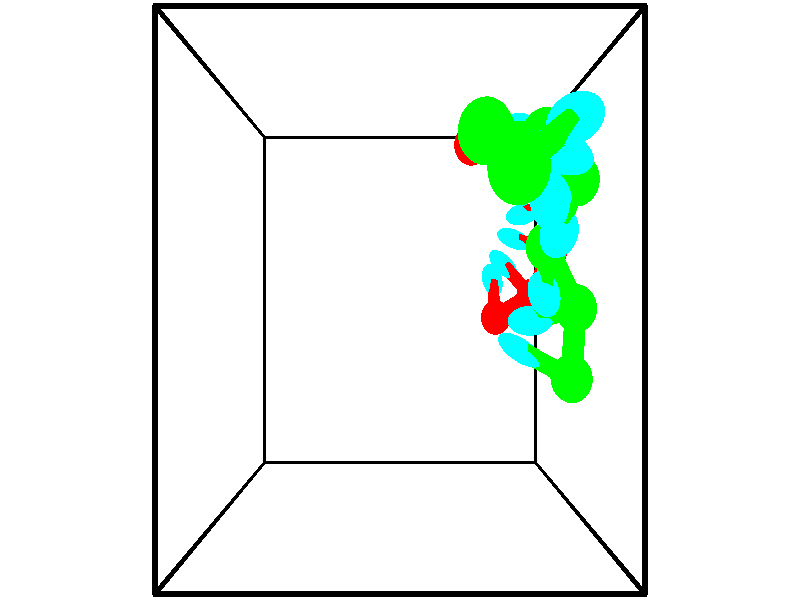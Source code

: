 // switches for output
#declare DRAW_BASES = 1; // possible values are 0, 1; only relevant for DNA ribbons
#declare DRAW_BASES_TYPE = 3; // possible values are 1, 2, 3; only relevant for DNA ribbons
#declare DRAW_FOG = 0; // set to 1 to enable fog

#include "colors.inc"

#include "transforms.inc"
background { rgb <1, 1, 1>}

#default {
   normal{
       ripples 0.25
       frequency 0.20
       turbulence 0.2
       lambda 5
   }
	finish {
		phong 0.1
		phong_size 40.
	}
}

// original window dimensions: 1024x640


// camera settings

camera {
	sky <-0, 1, 0>
	up <-0, 1, 0>
	right 1.6 * <1, 0, 0>
	location <2.5, 2.5, 11.1562>
	look_at <2.5, 2.5, 2.5>
	direction <0, 0, -8.6562>
	angle 67.0682
}


# declare cpy_camera_pos = <2.5, 2.5, 11.1562>;
# if (DRAW_FOG = 1)
fog {
	fog_type 2
	up vnormalize(cpy_camera_pos)
	color rgbt<1,1,1,0.3>
	distance 1e-5
	fog_alt 3e-3
	fog_offset 4
}
# end


// LIGHTS

# declare lum = 6;
global_settings {
	ambient_light rgb lum * <0.05, 0.05, 0.05>
	max_trace_level 15
}# declare cpy_direct_light_amount = 0.25;
light_source
{	1000 * <-1, -1, 1>,
	rgb lum * cpy_direct_light_amount
	parallel
}

light_source
{	1000 * <1, 1, -1>,
	rgb lum * cpy_direct_light_amount
	parallel
}

// strand 0

// nucleotide -1

// particle -1
sphere {
	<3.541614, 4.386975, 2.355836> 0.250000
	pigment { color rgbt <1,0,0,0> }
	no_shadow
}
cylinder {
	<3.904011, 4.538300, 2.279881>,  <4.121449, 4.629095, 2.234307>, 0.100000
	pigment { color rgbt <1,0,0,0> }
	no_shadow
}
cylinder {
	<3.904011, 4.538300, 2.279881>,  <3.541614, 4.386975, 2.355836>, 0.100000
	pigment { color rgbt <1,0,0,0> }
	no_shadow
}

// particle -1
sphere {
	<3.904011, 4.538300, 2.279881> 0.100000
	pigment { color rgbt <1,0,0,0> }
	no_shadow
}
sphere {
	0, 1
	scale<0.080000,0.200000,0.300000>
	matrix <0.112144, -0.647087, -0.754123,
		-0.408168, 0.661935, -0.628681,
		0.905992, 0.378312, -0.189888,
		4.175808, 4.651793, 2.222914>
	pigment { color rgbt <0,1,1,0> }
	no_shadow
}
cylinder {
	<3.634712, 4.547488, 1.668073>,  <3.541614, 4.386975, 2.355836>, 0.130000
	pigment { color rgbt <1,0,0,0> }
	no_shadow
}

// nucleotide -1

// particle -1
sphere {
	<3.634712, 4.547488, 1.668073> 0.250000
	pigment { color rgbt <1,0,0,0> }
	no_shadow
}
cylinder {
	<4.010807, 4.497528, 1.794788>,  <4.236464, 4.467552, 1.870817>, 0.100000
	pigment { color rgbt <1,0,0,0> }
	no_shadow
}
cylinder {
	<4.010807, 4.497528, 1.794788>,  <3.634712, 4.547488, 1.668073>, 0.100000
	pigment { color rgbt <1,0,0,0> }
	no_shadow
}

// particle -1
sphere {
	<4.010807, 4.497528, 1.794788> 0.100000
	pigment { color rgbt <1,0,0,0> }
	no_shadow
}
sphere {
	0, 1
	scale<0.080000,0.200000,0.300000>
	matrix <0.143015, -0.699437, -0.700239,
		0.309032, 0.703696, -0.639774,
		0.940237, -0.124899, 0.316787,
		4.292878, 4.460058, 1.889825>
	pigment { color rgbt <0,1,1,0> }
	no_shadow
}
cylinder {
	<4.077665, 4.668329, 1.107837>,  <3.634712, 4.547488, 1.668073>, 0.130000
	pigment { color rgbt <1,0,0,0> }
	no_shadow
}

// nucleotide -1

// particle -1
sphere {
	<4.077665, 4.668329, 1.107837> 0.250000
	pigment { color rgbt <1,0,0,0> }
	no_shadow
}
cylinder {
	<4.275539, 4.444916, 1.374168>,  <4.394264, 4.310868, 1.533967>, 0.100000
	pigment { color rgbt <1,0,0,0> }
	no_shadow
}
cylinder {
	<4.275539, 4.444916, 1.374168>,  <4.077665, 4.668329, 1.107837>, 0.100000
	pigment { color rgbt <1,0,0,0> }
	no_shadow
}

// particle -1
sphere {
	<4.275539, 4.444916, 1.374168> 0.100000
	pigment { color rgbt <1,0,0,0> }
	no_shadow
}
sphere {
	0, 1
	scale<0.080000,0.200000,0.300000>
	matrix <0.181324, -0.682945, -0.707607,
		0.849946, 0.470774, -0.236568,
		0.494686, -0.558532, 0.665828,
		4.423945, 4.277356, 1.573917>
	pigment { color rgbt <0,1,1,0> }
	no_shadow
}
cylinder {
	<4.657836, 4.465693, 0.770214>,  <4.077665, 4.668329, 1.107837>, 0.130000
	pigment { color rgbt <1,0,0,0> }
	no_shadow
}

// nucleotide -1

// particle -1
sphere {
	<4.657836, 4.465693, 0.770214> 0.250000
	pigment { color rgbt <1,0,0,0> }
	no_shadow
}
cylinder {
	<4.552742, 4.213791, 1.062618>,  <4.489686, 4.062650, 1.238061>, 0.100000
	pigment { color rgbt <1,0,0,0> }
	no_shadow
}
cylinder {
	<4.552742, 4.213791, 1.062618>,  <4.657836, 4.465693, 0.770214>, 0.100000
	pigment { color rgbt <1,0,0,0> }
	no_shadow
}

// particle -1
sphere {
	<4.552742, 4.213791, 1.062618> 0.100000
	pigment { color rgbt <1,0,0,0> }
	no_shadow
}
sphere {
	0, 1
	scale<0.080000,0.200000,0.300000>
	matrix <-0.098449, -0.736177, -0.669590,
		0.959832, -0.247892, 0.131421,
		-0.262735, -0.629756, 0.731011,
		4.473921, 4.024864, 1.281922>
	pigment { color rgbt <0,1,1,0> }
	no_shadow
}
cylinder {
	<5.143508, 3.921499, 0.807406>,  <4.657836, 4.465693, 0.770214>, 0.130000
	pigment { color rgbt <1,0,0,0> }
	no_shadow
}

// nucleotide -1

// particle -1
sphere {
	<5.143508, 3.921499, 0.807406> 0.250000
	pigment { color rgbt <1,0,0,0> }
	no_shadow
}
cylinder {
	<4.797539, 3.789810, 0.958942>,  <4.589957, 3.710797, 1.049864>, 0.100000
	pigment { color rgbt <1,0,0,0> }
	no_shadow
}
cylinder {
	<4.797539, 3.789810, 0.958942>,  <5.143508, 3.921499, 0.807406>, 0.100000
	pigment { color rgbt <1,0,0,0> }
	no_shadow
}

// particle -1
sphere {
	<4.797539, 3.789810, 0.958942> 0.100000
	pigment { color rgbt <1,0,0,0> }
	no_shadow
}
sphere {
	0, 1
	scale<0.080000,0.200000,0.300000>
	matrix <-0.020346, -0.731186, -0.681874,
		0.501491, -0.597477, 0.625722,
		-0.864923, -0.329223, 0.378840,
		4.538062, 3.691043, 1.072594>
	pigment { color rgbt <0,1,1,0> }
	no_shadow
}
cylinder {
	<5.138328, 3.198590, 0.683745>,  <5.143508, 3.921499, 0.807406>, 0.130000
	pigment { color rgbt <1,0,0,0> }
	no_shadow
}

// nucleotide -1

// particle -1
sphere {
	<5.138328, 3.198590, 0.683745> 0.250000
	pigment { color rgbt <1,0,0,0> }
	no_shadow
}
cylinder {
	<4.753178, 3.301041, 0.717846>,  <4.522087, 3.362511, 0.738306>, 0.100000
	pigment { color rgbt <1,0,0,0> }
	no_shadow
}
cylinder {
	<4.753178, 3.301041, 0.717846>,  <5.138328, 3.198590, 0.683745>, 0.100000
	pigment { color rgbt <1,0,0,0> }
	no_shadow
}

// particle -1
sphere {
	<4.753178, 3.301041, 0.717846> 0.100000
	pigment { color rgbt <1,0,0,0> }
	no_shadow
}
sphere {
	0, 1
	scale<0.080000,0.200000,0.300000>
	matrix <-0.241847, -0.678221, -0.693921,
		-0.119912, -0.688779, 0.714986,
		-0.962877, 0.256126, 0.085252,
		4.464314, 3.377879, 0.743422>
	pigment { color rgbt <0,1,1,0> }
	no_shadow
}
cylinder {
	<4.740838, 2.554566, 0.851530>,  <5.138328, 3.198590, 0.683745>, 0.130000
	pigment { color rgbt <1,0,0,0> }
	no_shadow
}

// nucleotide -1

// particle -1
sphere {
	<4.740838, 2.554566, 0.851530> 0.250000
	pigment { color rgbt <1,0,0,0> }
	no_shadow
}
cylinder {
	<4.495220, 2.822174, 0.684025>,  <4.347850, 2.982739, 0.583522>, 0.100000
	pigment { color rgbt <1,0,0,0> }
	no_shadow
}
cylinder {
	<4.495220, 2.822174, 0.684025>,  <4.740838, 2.554566, 0.851530>, 0.100000
	pigment { color rgbt <1,0,0,0> }
	no_shadow
}

// particle -1
sphere {
	<4.495220, 2.822174, 0.684025> 0.100000
	pigment { color rgbt <1,0,0,0> }
	no_shadow
}
sphere {
	0, 1
	scale<0.080000,0.200000,0.300000>
	matrix <-0.246952, -0.666782, -0.703147,
		-0.749643, -0.328349, 0.574649,
		-0.614044, 0.669021, -0.418762,
		4.311007, 3.022880, 0.558396>
	pigment { color rgbt <0,1,1,0> }
	no_shadow
}
cylinder {
	<4.155877, 2.247965, 0.704384>,  <4.740838, 2.554566, 0.851530>, 0.130000
	pigment { color rgbt <1,0,0,0> }
	no_shadow
}

// nucleotide -1

// particle -1
sphere {
	<4.155877, 2.247965, 0.704384> 0.250000
	pigment { color rgbt <1,0,0,0> }
	no_shadow
}
cylinder {
	<4.160221, 2.565353, 0.460979>,  <4.162827, 2.755786, 0.314937>, 0.100000
	pigment { color rgbt <1,0,0,0> }
	no_shadow
}
cylinder {
	<4.160221, 2.565353, 0.460979>,  <4.155877, 2.247965, 0.704384>, 0.100000
	pigment { color rgbt <1,0,0,0> }
	no_shadow
}

// particle -1
sphere {
	<4.160221, 2.565353, 0.460979> 0.100000
	pigment { color rgbt <1,0,0,0> }
	no_shadow
}
sphere {
	0, 1
	scale<0.080000,0.200000,0.300000>
	matrix <-0.299174, -0.578093, -0.759146,
		-0.954137, 0.190295, 0.231108,
		0.010860, 0.793471, -0.608511,
		4.163479, 2.803395, 0.278426>
	pigment { color rgbt <0,1,1,0> }
	no_shadow
}
// strand 1

// nucleotide -1

// particle -1
sphere {
	<4.611613, 1.693605, 3.719768> 0.250000
	pigment { color rgbt <0,1,0,0> }
	no_shadow
}
cylinder {
	<4.248986, 1.861786, 3.734505>,  <4.031410, 1.962695, 3.743346>, 0.100000
	pigment { color rgbt <0,1,0,0> }
	no_shadow
}
cylinder {
	<4.248986, 1.861786, 3.734505>,  <4.611613, 1.693605, 3.719768>, 0.100000
	pigment { color rgbt <0,1,0,0> }
	no_shadow
}

// particle -1
sphere {
	<4.248986, 1.861786, 3.734505> 0.100000
	pigment { color rgbt <0,1,0,0> }
	no_shadow
}
sphere {
	0, 1
	scale<0.080000,0.200000,0.300000>
	matrix <0.374195, 0.760301, 0.530962,
		0.195234, 0.495137, -0.846595,
		-0.906566, 0.420453, 0.036841,
		3.977016, 1.987922, 3.745557>
	pigment { color rgbt <0,1,1,0> }
	no_shadow
}
cylinder {
	<4.680998, 2.414306, 3.670891>,  <4.611613, 1.693605, 3.719768>, 0.130000
	pigment { color rgbt <0,1,0,0> }
	no_shadow
}

// nucleotide -1

// particle -1
sphere {
	<4.680998, 2.414306, 3.670891> 0.250000
	pigment { color rgbt <0,1,0,0> }
	no_shadow
}
cylinder {
	<4.322987, 2.346909, 3.836075>,  <4.108180, 2.306470, 3.935185>, 0.100000
	pigment { color rgbt <0,1,0,0> }
	no_shadow
}
cylinder {
	<4.322987, 2.346909, 3.836075>,  <4.680998, 2.414306, 3.670891>, 0.100000
	pigment { color rgbt <0,1,0,0> }
	no_shadow
}

// particle -1
sphere {
	<4.322987, 2.346909, 3.836075> 0.100000
	pigment { color rgbt <0,1,0,0> }
	no_shadow
}
sphere {
	0, 1
	scale<0.080000,0.200000,0.300000>
	matrix <0.132713, 0.783347, 0.607252,
		-0.425809, 0.598312, -0.678756,
		-0.895028, -0.168494, 0.412959,
		4.054478, 2.296360, 3.959963>
	pigment { color rgbt <0,1,1,0> }
	no_shadow
}
cylinder {
	<4.297542, 3.045630, 3.752035>,  <4.680998, 2.414306, 3.670891>, 0.130000
	pigment { color rgbt <0,1,0,0> }
	no_shadow
}

// nucleotide -1

// particle -1
sphere {
	<4.297542, 3.045630, 3.752035> 0.250000
	pigment { color rgbt <0,1,0,0> }
	no_shadow
}
cylinder {
	<4.214463, 2.769989, 4.029739>,  <4.164616, 2.604604, 4.196362>, 0.100000
	pigment { color rgbt <0,1,0,0> }
	no_shadow
}
cylinder {
	<4.214463, 2.769989, 4.029739>,  <4.297542, 3.045630, 3.752035>, 0.100000
	pigment { color rgbt <0,1,0,0> }
	no_shadow
}

// particle -1
sphere {
	<4.214463, 2.769989, 4.029739> 0.100000
	pigment { color rgbt <0,1,0,0> }
	no_shadow
}
sphere {
	0, 1
	scale<0.080000,0.200000,0.300000>
	matrix <0.279986, 0.638164, 0.717185,
		-0.937267, 0.343340, 0.060395,
		-0.207696, -0.689103, 0.694261,
		4.152154, 2.563258, 4.238018>
	pigment { color rgbt <0,1,1,0> }
	no_shadow
}
cylinder {
	<4.534547, 3.647301, 4.214447>,  <4.297542, 3.045630, 3.752035>, 0.130000
	pigment { color rgbt <0,1,0,0> }
	no_shadow
}

// nucleotide -1

// particle -1
sphere {
	<4.534547, 3.647301, 4.214447> 0.250000
	pigment { color rgbt <0,1,0,0> }
	no_shadow
}
cylinder {
	<4.366309, 3.342758, 4.411804>,  <4.265367, 3.160033, 4.530218>, 0.100000
	pigment { color rgbt <0,1,0,0> }
	no_shadow
}
cylinder {
	<4.366309, 3.342758, 4.411804>,  <4.534547, 3.647301, 4.214447>, 0.100000
	pigment { color rgbt <0,1,0,0> }
	no_shadow
}

// particle -1
sphere {
	<4.366309, 3.342758, 4.411804> 0.100000
	pigment { color rgbt <0,1,0,0> }
	no_shadow
}
sphere {
	0, 1
	scale<0.080000,0.200000,0.300000>
	matrix <-0.078587, 0.572362, 0.816227,
		-0.903839, 0.304527, -0.300565,
		-0.420595, -0.761357, 0.493391,
		4.240130, 3.114351, 4.559822>
	pigment { color rgbt <0,1,1,0> }
	no_shadow
}
cylinder {
	<4.077338, 3.988300, 4.601306>,  <4.534547, 3.647301, 4.214447>, 0.130000
	pigment { color rgbt <0,1,0,0> }
	no_shadow
}

// nucleotide -1

// particle -1
sphere {
	<4.077338, 3.988300, 4.601306> 0.250000
	pigment { color rgbt <0,1,0,0> }
	no_shadow
}
cylinder {
	<4.062693, 3.627838, 4.774086>,  <4.053905, 3.411561, 4.877754>, 0.100000
	pigment { color rgbt <0,1,0,0> }
	no_shadow
}
cylinder {
	<4.062693, 3.627838, 4.774086>,  <4.077338, 3.988300, 4.601306>, 0.100000
	pigment { color rgbt <0,1,0,0> }
	no_shadow
}

// particle -1
sphere {
	<4.062693, 3.627838, 4.774086> 0.100000
	pigment { color rgbt <0,1,0,0> }
	no_shadow
}
sphere {
	0, 1
	scale<0.080000,0.200000,0.300000>
	matrix <-0.187542, 0.430755, 0.882767,
		-0.981574, -0.048687, -0.184776,
		-0.036614, -0.901155, 0.431949,
		4.051709, 3.357492, 4.903671>
	pigment { color rgbt <0,1,1,0> }
	no_shadow
}
cylinder {
	<3.442557, 3.893743, 4.996684>,  <4.077338, 3.988300, 4.601306>, 0.130000
	pigment { color rgbt <0,1,0,0> }
	no_shadow
}

// nucleotide -1

// particle -1
sphere {
	<3.442557, 3.893743, 4.996684> 0.250000
	pigment { color rgbt <0,1,0,0> }
	no_shadow
}
cylinder {
	<3.713112, 3.636276, 5.139900>,  <3.875445, 3.481796, 5.225830>, 0.100000
	pigment { color rgbt <0,1,0,0> }
	no_shadow
}
cylinder {
	<3.713112, 3.636276, 5.139900>,  <3.442557, 3.893743, 4.996684>, 0.100000
	pigment { color rgbt <0,1,0,0> }
	no_shadow
}

// particle -1
sphere {
	<3.713112, 3.636276, 5.139900> 0.100000
	pigment { color rgbt <0,1,0,0> }
	no_shadow
}
sphere {
	0, 1
	scale<0.080000,0.200000,0.300000>
	matrix <0.077056, 0.545280, 0.834705,
		-0.732505, -0.536994, 0.418418,
		0.676387, -0.643667, 0.358042,
		3.916028, 3.443176, 5.247313>
	pigment { color rgbt <0,1,1,0> }
	no_shadow
}
cylinder {
	<3.269542, 3.764515, 5.734002>,  <3.442557, 3.893743, 4.996684>, 0.130000
	pigment { color rgbt <0,1,0,0> }
	no_shadow
}

// nucleotide -1

// particle -1
sphere {
	<3.269542, 3.764515, 5.734002> 0.250000
	pigment { color rgbt <0,1,0,0> }
	no_shadow
}
cylinder {
	<3.659912, 3.677536, 5.727226>,  <3.894134, 3.625349, 5.723161>, 0.100000
	pigment { color rgbt <0,1,0,0> }
	no_shadow
}
cylinder {
	<3.659912, 3.677536, 5.727226>,  <3.269542, 3.764515, 5.734002>, 0.100000
	pigment { color rgbt <0,1,0,0> }
	no_shadow
}

// particle -1
sphere {
	<3.659912, 3.677536, 5.727226> 0.100000
	pigment { color rgbt <0,1,0,0> }
	no_shadow
}
sphere {
	0, 1
	scale<0.080000,0.200000,0.300000>
	matrix <0.114825, 0.446205, 0.887534,
		-0.185434, -0.868112, 0.460431,
		0.975925, -0.217448, -0.016940,
		3.952690, 3.612302, 5.722145>
	pigment { color rgbt <0,1,1,0> }
	no_shadow
}
cylinder {
	<3.454304, 3.385501, 6.311201>,  <3.269542, 3.764515, 5.734002>, 0.130000
	pigment { color rgbt <0,1,0,0> }
	no_shadow
}

// nucleotide -1

// particle -1
sphere {
	<3.454304, 3.385501, 6.311201> 0.250000
	pigment { color rgbt <0,1,0,0> }
	no_shadow
}
cylinder {
	<3.755093, 3.610916, 6.174400>,  <3.935566, 3.746165, 6.092320>, 0.100000
	pigment { color rgbt <0,1,0,0> }
	no_shadow
}
cylinder {
	<3.755093, 3.610916, 6.174400>,  <3.454304, 3.385501, 6.311201>, 0.100000
	pigment { color rgbt <0,1,0,0> }
	no_shadow
}

// particle -1
sphere {
	<3.755093, 3.610916, 6.174400> 0.100000
	pigment { color rgbt <0,1,0,0> }
	no_shadow
}
sphere {
	0, 1
	scale<0.080000,0.200000,0.300000>
	matrix <0.031437, 0.487566, 0.872520,
		0.658446, -0.666861, 0.348920,
		0.751971, 0.563538, -0.342001,
		3.980684, 3.779978, 6.071800>
	pigment { color rgbt <0,1,1,0> }
	no_shadow
}
// box output
cylinder {
	<0.000000, 0.000000, 0.000000>,  <5.000000, 0.000000, 0.000000>, 0.025000
	pigment { color rgbt <0,0,0,0> }
	no_shadow
}
cylinder {
	<0.000000, 0.000000, 0.000000>,  <0.000000, 5.000000, 0.000000>, 0.025000
	pigment { color rgbt <0,0,0,0> }
	no_shadow
}
cylinder {
	<0.000000, 0.000000, 0.000000>,  <0.000000, 0.000000, 5.000000>, 0.025000
	pigment { color rgbt <0,0,0,0> }
	no_shadow
}
cylinder {
	<5.000000, 5.000000, 5.000000>,  <0.000000, 5.000000, 5.000000>, 0.025000
	pigment { color rgbt <0,0,0,0> }
	no_shadow
}
cylinder {
	<5.000000, 5.000000, 5.000000>,  <5.000000, 0.000000, 5.000000>, 0.025000
	pigment { color rgbt <0,0,0,0> }
	no_shadow
}
cylinder {
	<5.000000, 5.000000, 5.000000>,  <5.000000, 5.000000, 0.000000>, 0.025000
	pigment { color rgbt <0,0,0,0> }
	no_shadow
}
cylinder {
	<0.000000, 0.000000, 5.000000>,  <0.000000, 5.000000, 5.000000>, 0.025000
	pigment { color rgbt <0,0,0,0> }
	no_shadow
}
cylinder {
	<0.000000, 0.000000, 5.000000>,  <5.000000, 0.000000, 5.000000>, 0.025000
	pigment { color rgbt <0,0,0,0> }
	no_shadow
}
cylinder {
	<5.000000, 5.000000, 0.000000>,  <0.000000, 5.000000, 0.000000>, 0.025000
	pigment { color rgbt <0,0,0,0> }
	no_shadow
}
cylinder {
	<5.000000, 5.000000, 0.000000>,  <5.000000, 0.000000, 0.000000>, 0.025000
	pigment { color rgbt <0,0,0,0> }
	no_shadow
}
cylinder {
	<5.000000, 0.000000, 5.000000>,  <5.000000, 0.000000, 0.000000>, 0.025000
	pigment { color rgbt <0,0,0,0> }
	no_shadow
}
cylinder {
	<0.000000, 5.000000, 0.000000>,  <0.000000, 5.000000, 5.000000>, 0.025000
	pigment { color rgbt <0,0,0,0> }
	no_shadow
}
// end of box output
